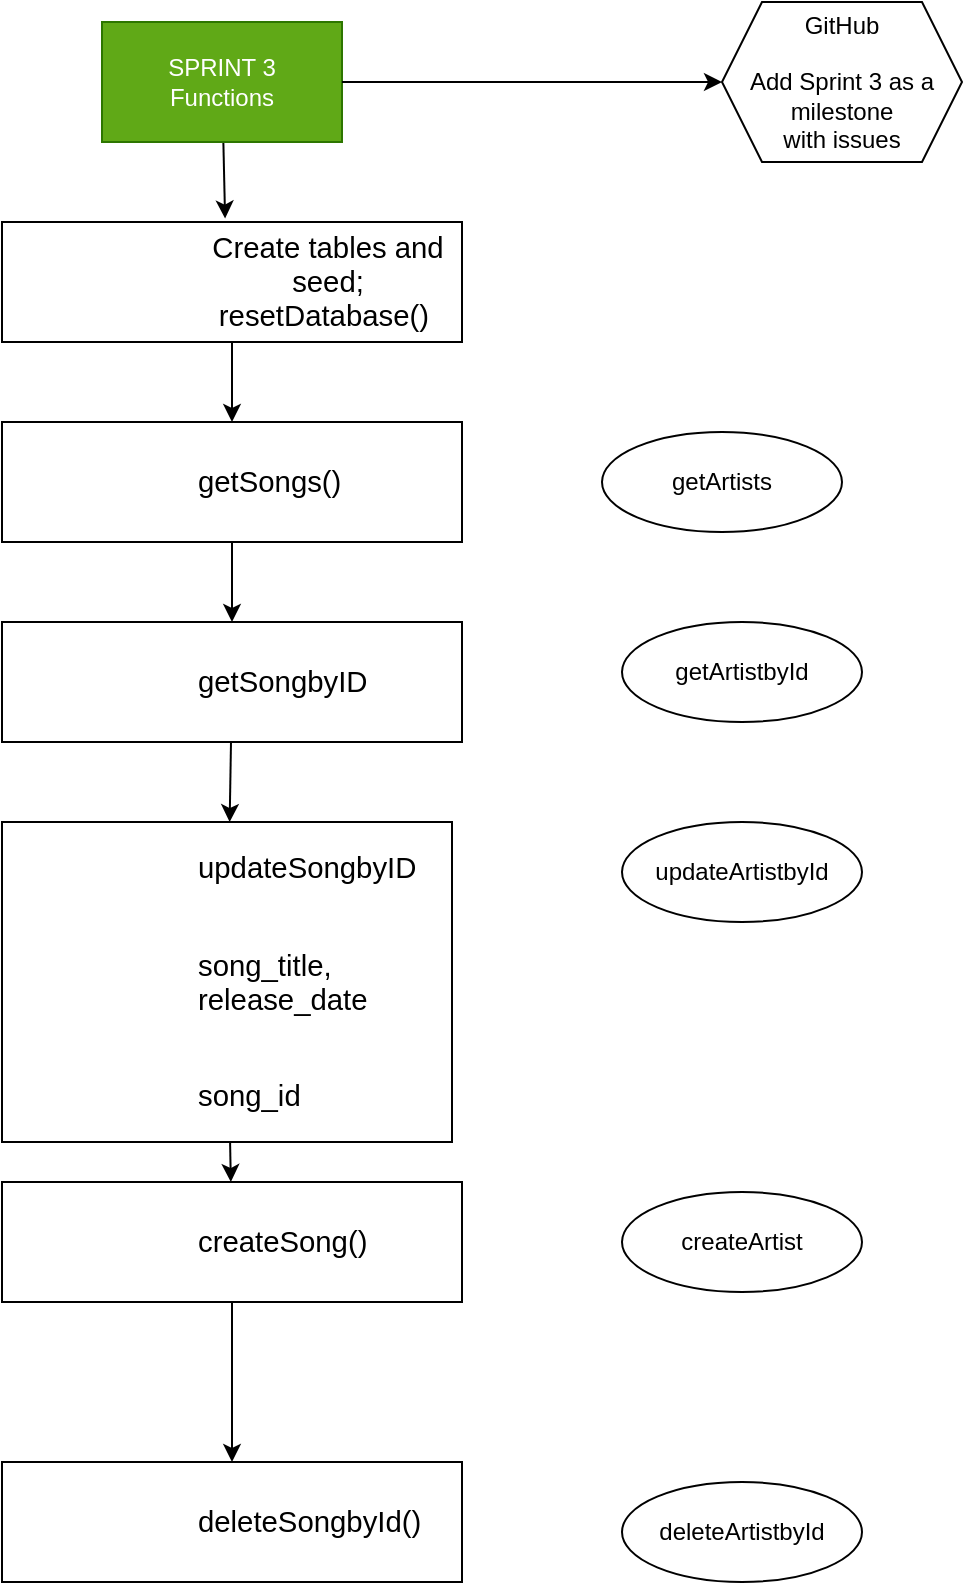 <mxfile>
    <diagram id="WC8W-eTnvqfsFaLgwSHB" name="Page-1">
        <mxGraphModel dx="776" dy="473" grid="1" gridSize="10" guides="1" tooltips="1" connect="1" arrows="1" fold="1" page="1" pageScale="1" pageWidth="827" pageHeight="1169" math="0" shadow="0">
            <root>
                <mxCell id="0"/>
                <mxCell id="1" parent="0"/>
                <mxCell id="4" value="" style="edgeStyle=none;html=1;entryX=0.485;entryY=-0.029;entryDx=0;entryDy=0;entryPerimeter=0;" parent="1" source="2" target="3" edge="1">
                    <mxGeometry relative="1" as="geometry"/>
                </mxCell>
                <mxCell id="2" value="SPRINT 3&lt;br&gt;Functions" style="rounded=0;whiteSpace=wrap;html=1;fillColor=#60a917;fontColor=#ffffff;strokeColor=#2D7600;" parent="1" vertex="1">
                    <mxGeometry x="240" y="50" width="120" height="60" as="geometry"/>
                </mxCell>
                <mxCell id="14" value="" style="edgeStyle=none;html=1;" edge="1" parent="1" source="3" target="13">
                    <mxGeometry relative="1" as="geometry"/>
                </mxCell>
                <mxCell id="3" value="&lt;ul style=&quot;padding: 0px; margin: 0px; list-style-type: none; font-family: Roboto, arial, sans, sans-serif; font-size: medium;&quot; class=&quot;c4 lst-kix_3uciqo9r83ic-1 start&quot;&gt;&lt;li style=&quot;padding-top: 12pt; padding-bottom: 12pt; padding-left: 0pt; font-size: 11pt; font-family: Arial; margin-left: 72pt; line-height: 1.15;&quot; class=&quot;c7 li-bullet-0&quot;&gt;Create tables and seed; resetDatabase()&amp;nbsp;&lt;/li&gt;&lt;/ul&gt;" style="rounded=0;whiteSpace=wrap;html=1;align=center;" parent="1" vertex="1">
                    <mxGeometry x="190" y="150" width="230" height="60" as="geometry"/>
                </mxCell>
                <mxCell id="11" value="GitHub&lt;br&gt;&lt;br&gt;Add Sprint 3 as a milestone&lt;br&gt;with issues" style="shape=hexagon;perimeter=hexagonPerimeter2;whiteSpace=wrap;html=1;fixedSize=1;" parent="1" vertex="1">
                    <mxGeometry x="550" y="40" width="120" height="80" as="geometry"/>
                </mxCell>
                <mxCell id="17" value="" style="edgeStyle=none;html=1;" edge="1" parent="1" source="13" target="16">
                    <mxGeometry relative="1" as="geometry"/>
                </mxCell>
                <mxCell id="13" value="&lt;ul style=&quot;padding: 0px; margin: 0px; list-style-type: none; font-family: Roboto, arial, sans, sans-serif; font-size: medium;&quot; class=&quot;c4 lst-kix_3uciqo9r83ic-1 start&quot;&gt;&lt;li style=&quot;padding-top: 12pt; padding-bottom: 12pt; padding-left: 0pt; font-size: 11pt; font-family: Arial; margin-left: 72pt; line-height: 1.15;&quot; class=&quot;c7 li-bullet-0&quot;&gt;getSongs()&lt;/li&gt;&lt;/ul&gt;" style="rounded=0;whiteSpace=wrap;html=1;align=left;" vertex="1" parent="1">
                    <mxGeometry x="190" y="250" width="230" height="60" as="geometry"/>
                </mxCell>
                <mxCell id="21" value="" style="edgeStyle=none;html=1;" edge="1" parent="1" source="16" target="20">
                    <mxGeometry relative="1" as="geometry"/>
                </mxCell>
                <mxCell id="16" value="&lt;ul style=&quot;padding: 0px; margin: 0px; list-style-type: none; font-family: Roboto, arial, sans, sans-serif; font-size: medium;&quot; class=&quot;c4 lst-kix_3uciqo9r83ic-1 start&quot;&gt;&lt;li style=&quot;padding-top: 12pt; padding-bottom: 12pt; padding-left: 0pt; font-size: 11pt; font-family: Arial; margin-left: 72pt; line-height: 1.15;&quot; class=&quot;c7 li-bullet-0&quot;&gt;getSongbyID&lt;/li&gt;&lt;/ul&gt;" style="rounded=0;whiteSpace=wrap;html=1;align=left;" vertex="1" parent="1">
                    <mxGeometry x="190" y="350" width="230" height="60" as="geometry"/>
                </mxCell>
                <mxCell id="19" value="" style="endArrow=classic;html=1;entryX=0;entryY=0.5;entryDx=0;entryDy=0;" edge="1" parent="1" target="11">
                    <mxGeometry width="50" height="50" relative="1" as="geometry">
                        <mxPoint x="360" y="80" as="sourcePoint"/>
                        <mxPoint x="410" y="30" as="targetPoint"/>
                    </mxGeometry>
                </mxCell>
                <mxCell id="23" value="" style="edgeStyle=none;html=1;" edge="1" parent="1" source="20" target="22">
                    <mxGeometry relative="1" as="geometry"/>
                </mxCell>
                <mxCell id="20" value="&lt;ul style=&quot;padding: 0px; margin: 0px; list-style-type: none; font-family: Roboto, arial, sans, sans-serif; font-size: medium;&quot; class=&quot;c4 lst-kix_3uciqo9r83ic-1 start&quot;&gt;&lt;li style=&quot;padding-top: 12pt; padding-bottom: 12pt; padding-left: 0pt; font-size: 11pt; font-family: Arial; margin-left: 72pt; line-height: 1.15;&quot; class=&quot;c7 li-bullet-0&quot;&gt;updateSongbyID&lt;/li&gt;&lt;li style=&quot;padding-top: 12pt; padding-bottom: 12pt; padding-left: 0pt; font-size: 11pt; font-family: Arial; margin-left: 72pt; line-height: 1.15;&quot; class=&quot;c7 li-bullet-0&quot;&gt;song_title, release_date&lt;/li&gt;&lt;li style=&quot;padding-top: 12pt; padding-bottom: 12pt; padding-left: 0pt; font-size: 11pt; font-family: Arial; margin-left: 72pt; line-height: 1.15;&quot; class=&quot;c7 li-bullet-0&quot;&gt;song_id&lt;/li&gt;&lt;/ul&gt;" style="rounded=0;whiteSpace=wrap;html=1;align=left;" vertex="1" parent="1">
                    <mxGeometry x="190" y="450" width="225" height="160" as="geometry"/>
                </mxCell>
                <mxCell id="25" value="" style="edgeStyle=none;html=1;" edge="1" parent="1" source="22" target="24">
                    <mxGeometry relative="1" as="geometry"/>
                </mxCell>
                <mxCell id="22" value="&lt;ul style=&quot;padding: 0px; margin: 0px; list-style-type: none; font-family: Roboto, arial, sans, sans-serif; font-size: medium;&quot; class=&quot;c4 lst-kix_3uciqo9r83ic-1 start&quot;&gt;&lt;li style=&quot;padding-top: 12pt; padding-bottom: 12pt; padding-left: 0pt; font-size: 11pt; font-family: Arial; margin-left: 72pt; line-height: 1.15;&quot; class=&quot;c7 li-bullet-0&quot;&gt;createSong()&lt;/li&gt;&lt;/ul&gt;" style="rounded=0;whiteSpace=wrap;html=1;align=left;" vertex="1" parent="1">
                    <mxGeometry x="190" y="630" width="230" height="60" as="geometry"/>
                </mxCell>
                <mxCell id="24" value="&lt;ul style=&quot;padding: 0px; margin: 0px; list-style-type: none; font-family: Roboto, arial, sans, sans-serif; font-size: medium;&quot; class=&quot;c4 lst-kix_3uciqo9r83ic-1 start&quot;&gt;&lt;li style=&quot;padding-top: 12pt; padding-bottom: 12pt; padding-left: 0pt; font-size: 11pt; font-family: Arial; margin-left: 72pt; line-height: 1.15;&quot; class=&quot;c7 li-bullet-0&quot;&gt;deleteSongbyId()&lt;/li&gt;&lt;/ul&gt;" style="rounded=0;whiteSpace=wrap;html=1;align=left;" vertex="1" parent="1">
                    <mxGeometry x="190" y="770" width="230" height="60" as="geometry"/>
                </mxCell>
                <mxCell id="28" value="getArtists" style="ellipse;whiteSpace=wrap;html=1;" vertex="1" parent="1">
                    <mxGeometry x="490" y="255" width="120" height="50" as="geometry"/>
                </mxCell>
                <mxCell id="29" value="getArtistbyId" style="ellipse;whiteSpace=wrap;html=1;" vertex="1" parent="1">
                    <mxGeometry x="500" y="350" width="120" height="50" as="geometry"/>
                </mxCell>
                <mxCell id="30" value="updateArtistbyId" style="ellipse;whiteSpace=wrap;html=1;" vertex="1" parent="1">
                    <mxGeometry x="500" y="450" width="120" height="50" as="geometry"/>
                </mxCell>
                <mxCell id="31" value="createArtist" style="ellipse;whiteSpace=wrap;html=1;" vertex="1" parent="1">
                    <mxGeometry x="500" y="635" width="120" height="50" as="geometry"/>
                </mxCell>
                <mxCell id="32" value="deleteArtistbyId" style="ellipse;whiteSpace=wrap;html=1;" vertex="1" parent="1">
                    <mxGeometry x="500" y="780" width="120" height="50" as="geometry"/>
                </mxCell>
            </root>
        </mxGraphModel>
    </diagram>
</mxfile>